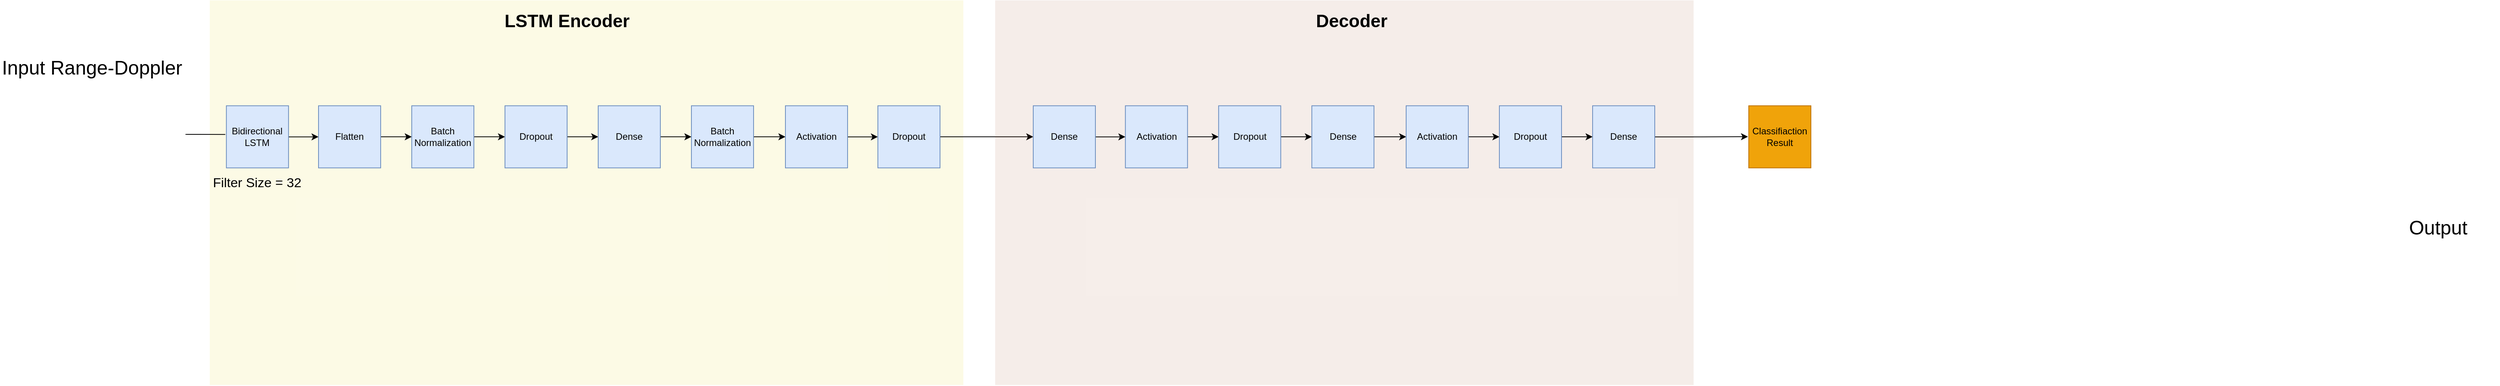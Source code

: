 <mxfile version="16.2.4" type="github">
  <diagram id="YEqeO_MLkWLwL8V0Kus_" name="Page-1">
    <mxGraphModel dx="1449" dy="988" grid="1" gridSize="10" guides="1" tooltips="1" connect="1" arrows="1" fold="1" page="1" pageScale="1" pageWidth="827" pageHeight="1169" math="0" shadow="0">
      <root>
        <mxCell id="0" />
        <mxCell id="1" parent="0" />
        <mxCell id="lP7gqWI9JIaagOP97WaU-140" value="" style="rounded=0;whiteSpace=wrap;html=1;shadow=0;dashed=1;strokeWidth=9;fillColor=#e3c800;opacity=10;strokeColor=none;rotation=0;direction=east;fontColor=#ffffff;" parent="1" vertex="1">
          <mxGeometry x="500" y="343.5" width="970" height="495.21" as="geometry" />
        </mxCell>
        <mxCell id="lP7gqWI9JIaagOP97WaU-152" value="Input Range-Doppler" style="text;html=1;strokeColor=none;fillColor=none;align=center;verticalAlign=middle;whiteSpace=wrap;rounded=0;shadow=0;rotation=0;fontSize=25;" parent="1" vertex="1">
          <mxGeometry x="230" y="419.36" width="237" height="20" as="geometry" />
        </mxCell>
        <mxCell id="lP7gqWI9JIaagOP97WaU-193" value="" style="endArrow=none;html=1;" parent="1" edge="1">
          <mxGeometry width="50" height="50" relative="1" as="geometry">
            <mxPoint x="468.79" y="516" as="sourcePoint" />
            <mxPoint x="520" y="516.08" as="targetPoint" />
          </mxGeometry>
        </mxCell>
        <mxCell id="lP7gqWI9JIaagOP97WaU-217" value="Output" style="text;html=1;strokeColor=none;fillColor=none;align=center;verticalAlign=middle;whiteSpace=wrap;rounded=0;shadow=0;rotation=0;fontSize=25;" parent="1" vertex="1">
          <mxGeometry x="3289.95" y="625.02" width="157" height="20" as="geometry" />
        </mxCell>
        <mxCell id="lP7gqWI9JIaagOP97WaU-248" value="Filter Size = 32" style="text;html=1;strokeColor=none;fillColor=none;align=center;verticalAlign=middle;whiteSpace=wrap;rounded=0;shadow=0;fontSize=17;" parent="1" vertex="1">
          <mxGeometry x="496.4" y="559.18" width="130" height="40.03" as="geometry" />
        </mxCell>
        <mxCell id="lP7gqWI9JIaagOP97WaU-269" value="LSTM Encoder" style="text;html=1;strokeColor=none;fillColor=none;align=center;verticalAlign=middle;whiteSpace=wrap;rounded=0;shadow=0;fontStyle=1;rotation=0;direction=east;fontSize=23;" parent="1" vertex="1">
          <mxGeometry x="820" y="360.03" width="280" height="20" as="geometry" />
        </mxCell>
        <mxCell id="yxBAPqCcjyI_2hQi3gmP-50" value="" style="edgeStyle=orthogonalEdgeStyle;rounded=0;orthogonalLoop=1;jettySize=auto;html=1;" edge="1" parent="1" source="9eV0g2RjngN2opoSOIV_-6" target="9eV0g2RjngN2opoSOIV_-9">
          <mxGeometry relative="1" as="geometry" />
        </mxCell>
        <mxCell id="9eV0g2RjngN2opoSOIV_-6" value="Flatten" style="whiteSpace=wrap;html=1;aspect=fixed;fillColor=#dae8fc;strokeColor=#6c8ebf;" parent="1" vertex="1">
          <mxGeometry x="640" y="479.18" width="80" height="80" as="geometry" />
        </mxCell>
        <mxCell id="yxBAPqCcjyI_2hQi3gmP-51" value="" style="edgeStyle=orthogonalEdgeStyle;rounded=0;orthogonalLoop=1;jettySize=auto;html=1;" edge="1" parent="1" source="9eV0g2RjngN2opoSOIV_-9" target="yxBAPqCcjyI_2hQi3gmP-9">
          <mxGeometry relative="1" as="geometry" />
        </mxCell>
        <mxCell id="9eV0g2RjngN2opoSOIV_-9" value="Batch Normalization" style="whiteSpace=wrap;html=1;aspect=fixed;fillColor=#dae8fc;strokeColor=#6c8ebf;" parent="1" vertex="1">
          <mxGeometry x="760" y="479.18" width="80" height="80" as="geometry" />
        </mxCell>
        <mxCell id="yxBAPqCcjyI_2hQi3gmP-53" value="" style="edgeStyle=orthogonalEdgeStyle;rounded=0;orthogonalLoop=1;jettySize=auto;html=1;" edge="1" parent="1" source="yxBAPqCcjyI_2hQi3gmP-9" target="yxBAPqCcjyI_2hQi3gmP-52">
          <mxGeometry relative="1" as="geometry" />
        </mxCell>
        <mxCell id="yxBAPqCcjyI_2hQi3gmP-9" value="Dropout" style="whiteSpace=wrap;html=1;aspect=fixed;fillColor=#dae8fc;strokeColor=#6c8ebf;" vertex="1" parent="1">
          <mxGeometry x="880" y="479.18" width="80" height="80" as="geometry" />
        </mxCell>
        <mxCell id="yxBAPqCcjyI_2hQi3gmP-49" value="" style="edgeStyle=orthogonalEdgeStyle;rounded=0;orthogonalLoop=1;jettySize=auto;html=1;" edge="1" parent="1" source="yxBAPqCcjyI_2hQi3gmP-48" target="9eV0g2RjngN2opoSOIV_-6">
          <mxGeometry relative="1" as="geometry" />
        </mxCell>
        <mxCell id="yxBAPqCcjyI_2hQi3gmP-48" value="Bidirectional LSTM" style="whiteSpace=wrap;html=1;aspect=fixed;fillColor=#dae8fc;strokeColor=#6c8ebf;" vertex="1" parent="1">
          <mxGeometry x="521.4" y="479.18" width="80" height="80" as="geometry" />
        </mxCell>
        <mxCell id="yxBAPqCcjyI_2hQi3gmP-55" value="" style="edgeStyle=orthogonalEdgeStyle;rounded=0;orthogonalLoop=1;jettySize=auto;html=1;" edge="1" parent="1" source="yxBAPqCcjyI_2hQi3gmP-52" target="yxBAPqCcjyI_2hQi3gmP-54">
          <mxGeometry relative="1" as="geometry" />
        </mxCell>
        <mxCell id="yxBAPqCcjyI_2hQi3gmP-52" value="Dense" style="whiteSpace=wrap;html=1;aspect=fixed;fillColor=#dae8fc;strokeColor=#6c8ebf;" vertex="1" parent="1">
          <mxGeometry x="1000" y="479.18" width="80" height="80" as="geometry" />
        </mxCell>
        <mxCell id="yxBAPqCcjyI_2hQi3gmP-57" value="" style="edgeStyle=orthogonalEdgeStyle;rounded=0;orthogonalLoop=1;jettySize=auto;html=1;" edge="1" parent="1" source="yxBAPqCcjyI_2hQi3gmP-54" target="yxBAPqCcjyI_2hQi3gmP-56">
          <mxGeometry relative="1" as="geometry" />
        </mxCell>
        <mxCell id="yxBAPqCcjyI_2hQi3gmP-54" value="Batch Normalization" style="whiteSpace=wrap;html=1;aspect=fixed;fillColor=#dae8fc;strokeColor=#6c8ebf;" vertex="1" parent="1">
          <mxGeometry x="1120" y="479.18" width="80" height="80" as="geometry" />
        </mxCell>
        <mxCell id="yxBAPqCcjyI_2hQi3gmP-59" value="" style="edgeStyle=orthogonalEdgeStyle;rounded=0;orthogonalLoop=1;jettySize=auto;html=1;" edge="1" parent="1" source="yxBAPqCcjyI_2hQi3gmP-56" target="yxBAPqCcjyI_2hQi3gmP-58">
          <mxGeometry relative="1" as="geometry" />
        </mxCell>
        <mxCell id="yxBAPqCcjyI_2hQi3gmP-56" value="Activation" style="whiteSpace=wrap;html=1;aspect=fixed;fillColor=#dae8fc;strokeColor=#6c8ebf;" vertex="1" parent="1">
          <mxGeometry x="1241" y="479.18" width="80" height="80" as="geometry" />
        </mxCell>
        <mxCell id="yxBAPqCcjyI_2hQi3gmP-77" value="" style="edgeStyle=orthogonalEdgeStyle;rounded=0;orthogonalLoop=1;jettySize=auto;html=1;" edge="1" parent="1" source="yxBAPqCcjyI_2hQi3gmP-58" target="yxBAPqCcjyI_2hQi3gmP-76">
          <mxGeometry relative="1" as="geometry" />
        </mxCell>
        <mxCell id="yxBAPqCcjyI_2hQi3gmP-58" value="Dropout" style="whiteSpace=wrap;html=1;aspect=fixed;fillColor=#dae8fc;strokeColor=#6c8ebf;" vertex="1" parent="1">
          <mxGeometry x="1360" y="479.18" width="80" height="80" as="geometry" />
        </mxCell>
        <mxCell id="yxBAPqCcjyI_2hQi3gmP-60" value="" style="rounded=0;whiteSpace=wrap;html=1;shadow=0;dashed=1;strokeWidth=9;fillColor=#a0522d;opacity=10;strokeColor=none;rotation=0;direction=east;fontColor=#ffffff;" vertex="1" parent="1">
          <mxGeometry x="1511" y="343.5" width="899" height="495.21" as="geometry" />
        </mxCell>
        <mxCell id="yxBAPqCcjyI_2hQi3gmP-70" value="" style="edgeStyle=orthogonalEdgeStyle;rounded=0;orthogonalLoop=1;jettySize=auto;html=1;" edge="1" parent="1" source="yxBAPqCcjyI_2hQi3gmP-71" target="yxBAPqCcjyI_2hQi3gmP-73">
          <mxGeometry relative="1" as="geometry" />
        </mxCell>
        <mxCell id="yxBAPqCcjyI_2hQi3gmP-71" value="Activation" style="whiteSpace=wrap;html=1;aspect=fixed;fillColor=#dae8fc;strokeColor=#6c8ebf;" vertex="1" parent="1">
          <mxGeometry x="1678.6" y="479.18" width="80" height="80" as="geometry" />
        </mxCell>
        <mxCell id="yxBAPqCcjyI_2hQi3gmP-72" value="" style="edgeStyle=orthogonalEdgeStyle;rounded=0;orthogonalLoop=1;jettySize=auto;html=1;" edge="1" parent="1" source="yxBAPqCcjyI_2hQi3gmP-73" target="yxBAPqCcjyI_2hQi3gmP-74">
          <mxGeometry relative="1" as="geometry" />
        </mxCell>
        <mxCell id="yxBAPqCcjyI_2hQi3gmP-73" value="Dropout" style="whiteSpace=wrap;html=1;aspect=fixed;fillColor=#dae8fc;strokeColor=#6c8ebf;" vertex="1" parent="1">
          <mxGeometry x="1798.6" y="479.18" width="80" height="80" as="geometry" />
        </mxCell>
        <mxCell id="yxBAPqCcjyI_2hQi3gmP-83" value="" style="edgeStyle=orthogonalEdgeStyle;rounded=0;orthogonalLoop=1;jettySize=auto;html=1;" edge="1" parent="1" source="yxBAPqCcjyI_2hQi3gmP-74" target="yxBAPqCcjyI_2hQi3gmP-79">
          <mxGeometry relative="1" as="geometry" />
        </mxCell>
        <mxCell id="yxBAPqCcjyI_2hQi3gmP-74" value="Dense" style="whiteSpace=wrap;html=1;aspect=fixed;fillColor=#dae8fc;strokeColor=#6c8ebf;" vertex="1" parent="1">
          <mxGeometry x="1918.6" y="479.18" width="80" height="80" as="geometry" />
        </mxCell>
        <mxCell id="yxBAPqCcjyI_2hQi3gmP-75" value="" style="edgeStyle=orthogonalEdgeStyle;rounded=0;orthogonalLoop=1;jettySize=auto;html=1;" edge="1" parent="1" source="yxBAPqCcjyI_2hQi3gmP-76" target="yxBAPqCcjyI_2hQi3gmP-71">
          <mxGeometry relative="1" as="geometry" />
        </mxCell>
        <mxCell id="yxBAPqCcjyI_2hQi3gmP-76" value="Dense" style="whiteSpace=wrap;html=1;aspect=fixed;fillColor=#dae8fc;strokeColor=#6c8ebf;" vertex="1" parent="1">
          <mxGeometry x="1560" y="479.18" width="80" height="80" as="geometry" />
        </mxCell>
        <mxCell id="yxBAPqCcjyI_2hQi3gmP-78" value="" style="edgeStyle=orthogonalEdgeStyle;rounded=0;orthogonalLoop=1;jettySize=auto;html=1;" edge="1" parent="1" source="yxBAPqCcjyI_2hQi3gmP-79" target="yxBAPqCcjyI_2hQi3gmP-81">
          <mxGeometry relative="1" as="geometry" />
        </mxCell>
        <mxCell id="yxBAPqCcjyI_2hQi3gmP-79" value="Activation" style="whiteSpace=wrap;html=1;aspect=fixed;fillColor=#dae8fc;strokeColor=#6c8ebf;" vertex="1" parent="1">
          <mxGeometry x="2040" y="479.18" width="80" height="80" as="geometry" />
        </mxCell>
        <mxCell id="yxBAPqCcjyI_2hQi3gmP-80" value="" style="edgeStyle=orthogonalEdgeStyle;rounded=0;orthogonalLoop=1;jettySize=auto;html=1;" edge="1" parent="1" source="yxBAPqCcjyI_2hQi3gmP-81" target="yxBAPqCcjyI_2hQi3gmP-82">
          <mxGeometry relative="1" as="geometry" />
        </mxCell>
        <mxCell id="yxBAPqCcjyI_2hQi3gmP-81" value="Dropout" style="whiteSpace=wrap;html=1;aspect=fixed;fillColor=#dae8fc;strokeColor=#6c8ebf;" vertex="1" parent="1">
          <mxGeometry x="2160" y="479.18" width="80" height="80" as="geometry" />
        </mxCell>
        <mxCell id="yxBAPqCcjyI_2hQi3gmP-86" value="" style="edgeStyle=orthogonalEdgeStyle;rounded=0;orthogonalLoop=1;jettySize=auto;html=1;" edge="1" parent="1" source="yxBAPqCcjyI_2hQi3gmP-82">
          <mxGeometry relative="1" as="geometry">
            <mxPoint x="2480" y="519" as="targetPoint" />
          </mxGeometry>
        </mxCell>
        <mxCell id="yxBAPqCcjyI_2hQi3gmP-82" value="Dense" style="whiteSpace=wrap;html=1;aspect=fixed;fillColor=#dae8fc;strokeColor=#6c8ebf;" vertex="1" parent="1">
          <mxGeometry x="2280" y="479.18" width="80" height="80" as="geometry" />
        </mxCell>
        <mxCell id="yxBAPqCcjyI_2hQi3gmP-84" value="Classifiaction Result" style="whiteSpace=wrap;html=1;aspect=fixed;fillColor=#f0a30a;strokeColor=#BD7000;fontColor=#000000;" vertex="1" parent="1">
          <mxGeometry x="2481" y="479.18" width="80" height="80" as="geometry" />
        </mxCell>
        <mxCell id="yxBAPqCcjyI_2hQi3gmP-87" value="Decoder" style="text;html=1;strokeColor=none;fillColor=none;align=center;verticalAlign=middle;whiteSpace=wrap;rounded=0;shadow=0;fontStyle=1;rotation=0;direction=east;fontSize=23;" vertex="1" parent="1">
          <mxGeometry x="1830" y="360.03" width="280" height="20" as="geometry" />
        </mxCell>
      </root>
    </mxGraphModel>
  </diagram>
</mxfile>
